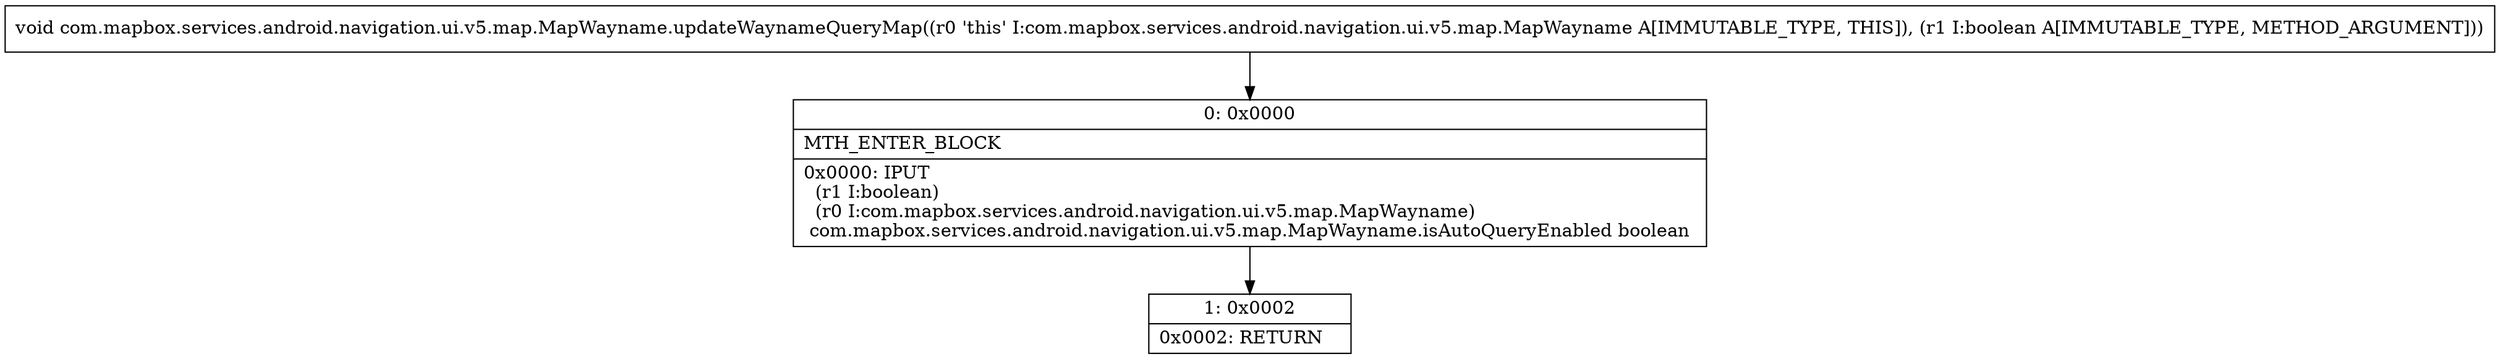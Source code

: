 digraph "CFG forcom.mapbox.services.android.navigation.ui.v5.map.MapWayname.updateWaynameQueryMap(Z)V" {
Node_0 [shape=record,label="{0\:\ 0x0000|MTH_ENTER_BLOCK\l|0x0000: IPUT  \l  (r1 I:boolean)\l  (r0 I:com.mapbox.services.android.navigation.ui.v5.map.MapWayname)\l com.mapbox.services.android.navigation.ui.v5.map.MapWayname.isAutoQueryEnabled boolean \l}"];
Node_1 [shape=record,label="{1\:\ 0x0002|0x0002: RETURN   \l}"];
MethodNode[shape=record,label="{void com.mapbox.services.android.navigation.ui.v5.map.MapWayname.updateWaynameQueryMap((r0 'this' I:com.mapbox.services.android.navigation.ui.v5.map.MapWayname A[IMMUTABLE_TYPE, THIS]), (r1 I:boolean A[IMMUTABLE_TYPE, METHOD_ARGUMENT])) }"];
MethodNode -> Node_0;
Node_0 -> Node_1;
}

